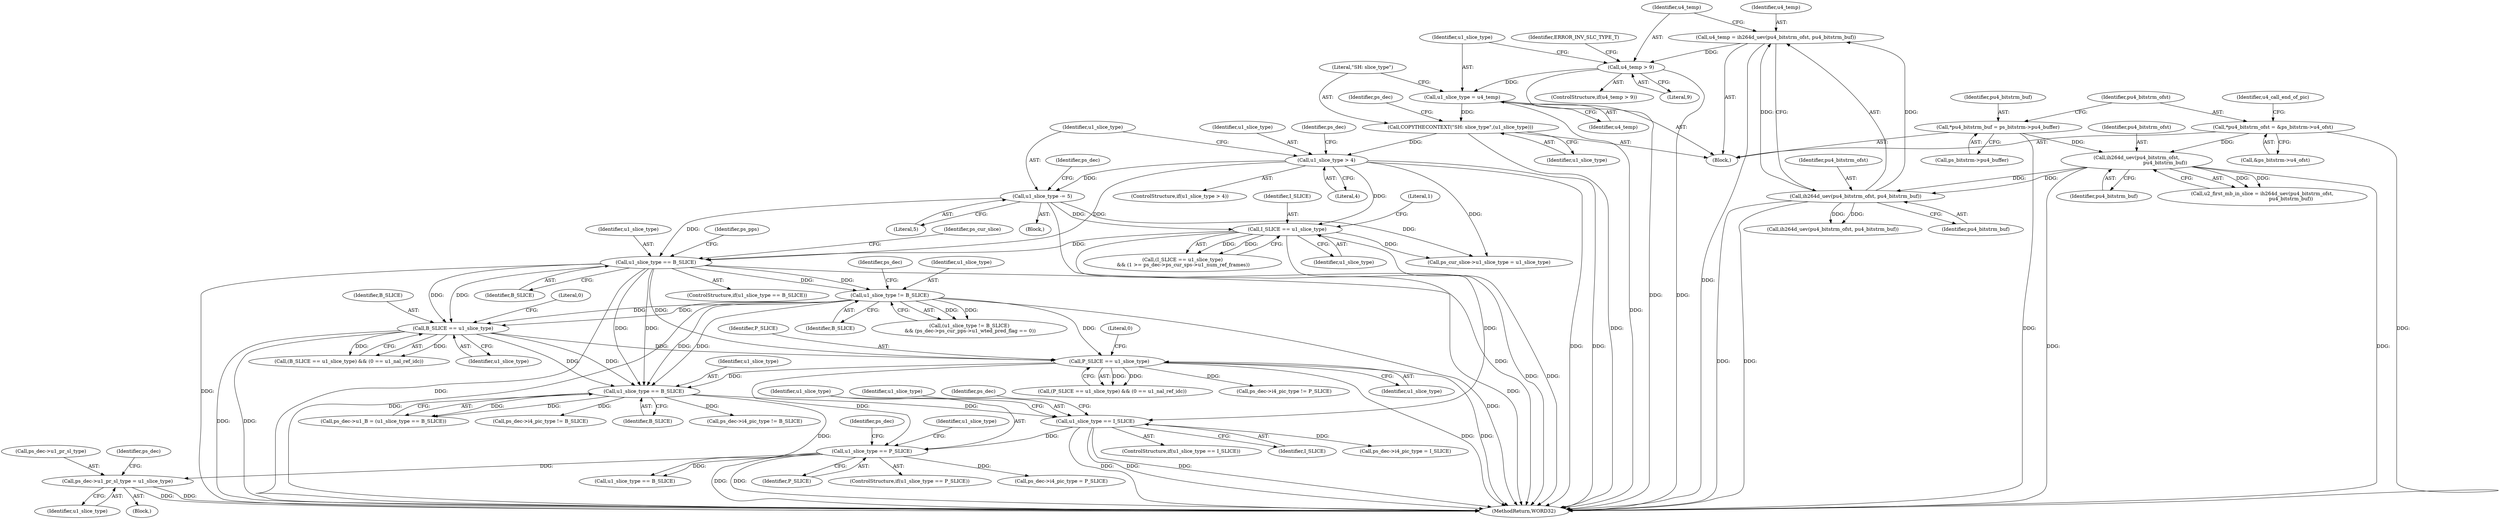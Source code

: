 digraph "0_Android_8b5fd8f24eba5dd19ab2f80ea11a9125aa882ae2@pointer" {
"1002443" [label="(Call,ps_dec->u1_pr_sl_type = u1_slice_type)"];
"1002427" [label="(Call,u1_slice_type == P_SLICE)"];
"1002392" [label="(Call,u1_slice_type == I_SLICE)"];
"1002278" [label="(Call,u1_slice_type == B_SLICE)"];
"1001820" [label="(Call,B_SLICE == u1_slice_type)"];
"1001521" [label="(Call,u1_slice_type == B_SLICE)"];
"1000347" [label="(Call,I_SLICE == u1_slice_type)"];
"1000302" [label="(Call,u1_slice_type -= 5)"];
"1000298" [label="(Call,u1_slice_type > 4)"];
"1000289" [label="(Call,COPYTHECONTEXT(\"SH: slice_type\",(u1_slice_type)))"];
"1000286" [label="(Call,u1_slice_type = u4_temp)"];
"1000281" [label="(Call,u4_temp > 9)"];
"1000275" [label="(Call,u4_temp = ih264d_uev(pu4_bitstrm_ofst, pu4_bitstrm_buf))"];
"1000277" [label="(Call,ih264d_uev(pu4_bitstrm_ofst, pu4_bitstrm_buf))"];
"1000237" [label="(Call,ih264d_uev(pu4_bitstrm_ofst,\n                                     pu4_bitstrm_buf))"];
"1000209" [label="(Call,*pu4_bitstrm_ofst = &ps_bitstrm->u4_ofst)"];
"1000203" [label="(Call,*pu4_bitstrm_buf = ps_bitstrm->pu4_buffer)"];
"1001744" [label="(Call,u1_slice_type != B_SLICE)"];
"1001835" [label="(Call,P_SLICE == u1_slice_type)"];
"1002274" [label="(Call,ps_dec->u1_B = (u1_slice_type == B_SLICE))"];
"1002444" [label="(Call,ps_dec->u1_pr_sl_type)"];
"1002568" [label="(MethodReturn,WORD32)"];
"1001746" [label="(Identifier,B_SLICE)"];
"1000349" [label="(Identifier,u1_slice_type)"];
"1002447" [label="(Identifier,u1_slice_type)"];
"1000301" [label="(Block,)"];
"1000277" [label="(Call,ih264d_uev(pu4_bitstrm_ofst, pu4_bitstrm_buf))"];
"1000210" [label="(Identifier,pu4_bitstrm_ofst)"];
"1000290" [label="(Literal,\"SH: slice_type\")"];
"1002410" [label="(Call,ps_dec->i4_pic_type != B_SLICE)"];
"1000346" [label="(Call,(I_SLICE == u1_slice_type)\n && (1 >= ps_dec->ps_cur_sps->u1_num_ref_frames))"];
"1000211" [label="(Call,&ps_bitstrm->u4_ofst)"];
"1001745" [label="(Identifier,u1_slice_type)"];
"1000304" [label="(Literal,5)"];
"1001839" [label="(Literal,0)"];
"1000275" [label="(Call,u4_temp = ih264d_uev(pu4_bitstrm_ofst, pu4_bitstrm_buf))"];
"1001820" [label="(Call,B_SLICE == u1_slice_type)"];
"1001573" [label="(Identifier,ps_pps)"];
"1002393" [label="(Identifier,u1_slice_type)"];
"1000209" [label="(Call,*pu4_bitstrm_ofst = &ps_bitstrm->u4_ofst)"];
"1002430" [label="(Block,)"];
"1002280" [label="(Identifier,B_SLICE)"];
"1000287" [label="(Identifier,u1_slice_type)"];
"1001743" [label="(Call,(u1_slice_type != B_SLICE)\n && (ps_dec->ps_cur_pps->u1_wted_pred_flag == 0))"];
"1002391" [label="(ControlStructure,if(u1_slice_type == I_SLICE))"];
"1000297" [label="(ControlStructure,if(u1_slice_type > 4))"];
"1000291" [label="(Identifier,u1_slice_type)"];
"1002429" [label="(Identifier,P_SLICE)"];
"1000205" [label="(Call,ps_bitstrm->pu4_buffer)"];
"1001471" [label="(Call,ps_cur_slice->u1_slice_type = u1_slice_type)"];
"1002278" [label="(Call,u1_slice_type == B_SLICE)"];
"1002394" [label="(Identifier,I_SLICE)"];
"1002415" [label="(Call,ps_dec->i4_pic_type != P_SLICE)"];
"1000226" [label="(Identifier,u4_call_end_of_pic)"];
"1000288" [label="(Identifier,u4_temp)"];
"1002443" [label="(Call,ps_dec->u1_pr_sl_type = u1_slice_type)"];
"1000351" [label="(Literal,1)"];
"1000285" [label="(Identifier,ERROR_INV_SLC_TYPE_T)"];
"1000348" [label="(Identifier,I_SLICE)"];
"1000279" [label="(Identifier,pu4_bitstrm_buf)"];
"1002392" [label="(Call,u1_slice_type == I_SLICE)"];
"1002451" [label="(Identifier,ps_dec)"];
"1000281" [label="(Call,u4_temp > 9)"];
"1000294" [label="(Identifier,ps_dec)"];
"1001744" [label="(Call,u1_slice_type != B_SLICE)"];
"1000303" [label="(Identifier,u1_slice_type)"];
"1000204" [label="(Identifier,pu4_bitstrm_buf)"];
"1001822" [label="(Identifier,u1_slice_type)"];
"1000289" [label="(Call,COPYTHECONTEXT(\"SH: slice_type\",(u1_slice_type)))"];
"1000299" [label="(Identifier,u1_slice_type)"];
"1000300" [label="(Literal,4)"];
"1002399" [label="(Identifier,ps_dec)"];
"1001523" [label="(Identifier,B_SLICE)"];
"1001522" [label="(Identifier,u1_slice_type)"];
"1000282" [label="(Identifier,u4_temp)"];
"1000347" [label="(Call,I_SLICE == u1_slice_type)"];
"1001750" [label="(Identifier,ps_dec)"];
"1000283" [label="(Literal,9)"];
"1002426" [label="(ControlStructure,if(u1_slice_type == P_SLICE))"];
"1000280" [label="(ControlStructure,if(u4_temp > 9))"];
"1000276" [label="(Identifier,u4_temp)"];
"1002427" [label="(Call,u1_slice_type == P_SLICE)"];
"1001836" [label="(Identifier,P_SLICE)"];
"1000278" [label="(Identifier,pu4_bitstrm_ofst)"];
"1001819" [label="(Call,(B_SLICE == u1_slice_type) && (0 == u1_nal_ref_idc))"];
"1000166" [label="(Block,)"];
"1001821" [label="(Identifier,B_SLICE)"];
"1001834" [label="(Call,(P_SLICE == u1_slice_type) && (0 == u1_nal_ref_idc))"];
"1000307" [label="(Identifier,ps_dec)"];
"1000316" [label="(Identifier,ps_dec)"];
"1002454" [label="(Call,ps_dec->i4_pic_type = P_SLICE)"];
"1002428" [label="(Identifier,u1_slice_type)"];
"1002461" [label="(Call,u1_slice_type == B_SLICE)"];
"1002420" [label="(Call,ps_dec->i4_pic_type = I_SLICE)"];
"1002279" [label="(Identifier,u1_slice_type)"];
"1001835" [label="(Call,P_SLICE == u1_slice_type)"];
"1000286" [label="(Call,u1_slice_type = u4_temp)"];
"1002462" [label="(Identifier,u1_slice_type)"];
"1000418" [label="(Call,ih264d_uev(pu4_bitstrm_ofst, pu4_bitstrm_buf))"];
"1001837" [label="(Identifier,u1_slice_type)"];
"1002434" [label="(Identifier,ps_dec)"];
"1000203" [label="(Call,*pu4_bitstrm_buf = ps_bitstrm->pu4_buffer)"];
"1000298" [label="(Call,u1_slice_type > 4)"];
"1000237" [label="(Call,ih264d_uev(pu4_bitstrm_ofst,\n                                     pu4_bitstrm_buf))"];
"1000235" [label="(Call,u2_first_mb_in_slice = ih264d_uev(pu4_bitstrm_ofst,\n                                     pu4_bitstrm_buf))"];
"1000238" [label="(Identifier,pu4_bitstrm_ofst)"];
"1001521" [label="(Call,u1_slice_type == B_SLICE)"];
"1001824" [label="(Literal,0)"];
"1002449" [label="(Call,ps_dec->i4_pic_type != B_SLICE)"];
"1001527" [label="(Identifier,ps_cur_slice)"];
"1001520" [label="(ControlStructure,if(u1_slice_type == B_SLICE))"];
"1000302" [label="(Call,u1_slice_type -= 5)"];
"1000239" [label="(Identifier,pu4_bitstrm_buf)"];
"1002443" -> "1002430"  [label="AST: "];
"1002443" -> "1002447"  [label="CFG: "];
"1002444" -> "1002443"  [label="AST: "];
"1002447" -> "1002443"  [label="AST: "];
"1002451" -> "1002443"  [label="CFG: "];
"1002443" -> "1002568"  [label="DDG: "];
"1002443" -> "1002568"  [label="DDG: "];
"1002427" -> "1002443"  [label="DDG: "];
"1002427" -> "1002426"  [label="AST: "];
"1002427" -> "1002429"  [label="CFG: "];
"1002428" -> "1002427"  [label="AST: "];
"1002429" -> "1002427"  [label="AST: "];
"1002434" -> "1002427"  [label="CFG: "];
"1002462" -> "1002427"  [label="CFG: "];
"1002427" -> "1002568"  [label="DDG: "];
"1002427" -> "1002568"  [label="DDG: "];
"1002392" -> "1002427"  [label="DDG: "];
"1001835" -> "1002427"  [label="DDG: "];
"1002427" -> "1002454"  [label="DDG: "];
"1002427" -> "1002461"  [label="DDG: "];
"1002392" -> "1002391"  [label="AST: "];
"1002392" -> "1002394"  [label="CFG: "];
"1002393" -> "1002392"  [label="AST: "];
"1002394" -> "1002392"  [label="AST: "];
"1002399" -> "1002392"  [label="CFG: "];
"1002428" -> "1002392"  [label="CFG: "];
"1002392" -> "1002568"  [label="DDG: "];
"1002392" -> "1002568"  [label="DDG: "];
"1002392" -> "1002568"  [label="DDG: "];
"1002278" -> "1002392"  [label="DDG: "];
"1000347" -> "1002392"  [label="DDG: "];
"1002392" -> "1002420"  [label="DDG: "];
"1002278" -> "1002274"  [label="AST: "];
"1002278" -> "1002280"  [label="CFG: "];
"1002279" -> "1002278"  [label="AST: "];
"1002280" -> "1002278"  [label="AST: "];
"1002274" -> "1002278"  [label="CFG: "];
"1002278" -> "1002274"  [label="DDG: "];
"1002278" -> "1002274"  [label="DDG: "];
"1001820" -> "1002278"  [label="DDG: "];
"1001820" -> "1002278"  [label="DDG: "];
"1001521" -> "1002278"  [label="DDG: "];
"1001521" -> "1002278"  [label="DDG: "];
"1001835" -> "1002278"  [label="DDG: "];
"1001744" -> "1002278"  [label="DDG: "];
"1001744" -> "1002278"  [label="DDG: "];
"1002278" -> "1002410"  [label="DDG: "];
"1002278" -> "1002449"  [label="DDG: "];
"1002278" -> "1002461"  [label="DDG: "];
"1001820" -> "1001819"  [label="AST: "];
"1001820" -> "1001822"  [label="CFG: "];
"1001821" -> "1001820"  [label="AST: "];
"1001822" -> "1001820"  [label="AST: "];
"1001824" -> "1001820"  [label="CFG: "];
"1001819" -> "1001820"  [label="CFG: "];
"1001820" -> "1002568"  [label="DDG: "];
"1001820" -> "1002568"  [label="DDG: "];
"1001820" -> "1001819"  [label="DDG: "];
"1001820" -> "1001819"  [label="DDG: "];
"1001521" -> "1001820"  [label="DDG: "];
"1001521" -> "1001820"  [label="DDG: "];
"1001744" -> "1001820"  [label="DDG: "];
"1001744" -> "1001820"  [label="DDG: "];
"1001820" -> "1001835"  [label="DDG: "];
"1001521" -> "1001520"  [label="AST: "];
"1001521" -> "1001523"  [label="CFG: "];
"1001522" -> "1001521"  [label="AST: "];
"1001523" -> "1001521"  [label="AST: "];
"1001527" -> "1001521"  [label="CFG: "];
"1001573" -> "1001521"  [label="CFG: "];
"1001521" -> "1002568"  [label="DDG: "];
"1001521" -> "1002568"  [label="DDG: "];
"1001521" -> "1002568"  [label="DDG: "];
"1000347" -> "1001521"  [label="DDG: "];
"1000302" -> "1001521"  [label="DDG: "];
"1000298" -> "1001521"  [label="DDG: "];
"1001521" -> "1001744"  [label="DDG: "];
"1001521" -> "1001744"  [label="DDG: "];
"1001521" -> "1001835"  [label="DDG: "];
"1000347" -> "1000346"  [label="AST: "];
"1000347" -> "1000349"  [label="CFG: "];
"1000348" -> "1000347"  [label="AST: "];
"1000349" -> "1000347"  [label="AST: "];
"1000351" -> "1000347"  [label="CFG: "];
"1000346" -> "1000347"  [label="CFG: "];
"1000347" -> "1002568"  [label="DDG: "];
"1000347" -> "1002568"  [label="DDG: "];
"1000347" -> "1000346"  [label="DDG: "];
"1000347" -> "1000346"  [label="DDG: "];
"1000302" -> "1000347"  [label="DDG: "];
"1000298" -> "1000347"  [label="DDG: "];
"1000347" -> "1001471"  [label="DDG: "];
"1000302" -> "1000301"  [label="AST: "];
"1000302" -> "1000304"  [label="CFG: "];
"1000303" -> "1000302"  [label="AST: "];
"1000304" -> "1000302"  [label="AST: "];
"1000307" -> "1000302"  [label="CFG: "];
"1000302" -> "1002568"  [label="DDG: "];
"1000298" -> "1000302"  [label="DDG: "];
"1000302" -> "1001471"  [label="DDG: "];
"1000298" -> "1000297"  [label="AST: "];
"1000298" -> "1000300"  [label="CFG: "];
"1000299" -> "1000298"  [label="AST: "];
"1000300" -> "1000298"  [label="AST: "];
"1000303" -> "1000298"  [label="CFG: "];
"1000316" -> "1000298"  [label="CFG: "];
"1000298" -> "1002568"  [label="DDG: "];
"1000298" -> "1002568"  [label="DDG: "];
"1000289" -> "1000298"  [label="DDG: "];
"1000298" -> "1001471"  [label="DDG: "];
"1000289" -> "1000166"  [label="AST: "];
"1000289" -> "1000291"  [label="CFG: "];
"1000290" -> "1000289"  [label="AST: "];
"1000291" -> "1000289"  [label="AST: "];
"1000294" -> "1000289"  [label="CFG: "];
"1000289" -> "1002568"  [label="DDG: "];
"1000286" -> "1000289"  [label="DDG: "];
"1000286" -> "1000166"  [label="AST: "];
"1000286" -> "1000288"  [label="CFG: "];
"1000287" -> "1000286"  [label="AST: "];
"1000288" -> "1000286"  [label="AST: "];
"1000290" -> "1000286"  [label="CFG: "];
"1000286" -> "1002568"  [label="DDG: "];
"1000281" -> "1000286"  [label="DDG: "];
"1000281" -> "1000280"  [label="AST: "];
"1000281" -> "1000283"  [label="CFG: "];
"1000282" -> "1000281"  [label="AST: "];
"1000283" -> "1000281"  [label="AST: "];
"1000285" -> "1000281"  [label="CFG: "];
"1000287" -> "1000281"  [label="CFG: "];
"1000281" -> "1002568"  [label="DDG: "];
"1000281" -> "1002568"  [label="DDG: "];
"1000275" -> "1000281"  [label="DDG: "];
"1000275" -> "1000166"  [label="AST: "];
"1000275" -> "1000277"  [label="CFG: "];
"1000276" -> "1000275"  [label="AST: "];
"1000277" -> "1000275"  [label="AST: "];
"1000282" -> "1000275"  [label="CFG: "];
"1000275" -> "1002568"  [label="DDG: "];
"1000277" -> "1000275"  [label="DDG: "];
"1000277" -> "1000275"  [label="DDG: "];
"1000277" -> "1000279"  [label="CFG: "];
"1000278" -> "1000277"  [label="AST: "];
"1000279" -> "1000277"  [label="AST: "];
"1000277" -> "1002568"  [label="DDG: "];
"1000277" -> "1002568"  [label="DDG: "];
"1000237" -> "1000277"  [label="DDG: "];
"1000237" -> "1000277"  [label="DDG: "];
"1000277" -> "1000418"  [label="DDG: "];
"1000277" -> "1000418"  [label="DDG: "];
"1000237" -> "1000235"  [label="AST: "];
"1000237" -> "1000239"  [label="CFG: "];
"1000238" -> "1000237"  [label="AST: "];
"1000239" -> "1000237"  [label="AST: "];
"1000235" -> "1000237"  [label="CFG: "];
"1000237" -> "1002568"  [label="DDG: "];
"1000237" -> "1002568"  [label="DDG: "];
"1000237" -> "1000235"  [label="DDG: "];
"1000237" -> "1000235"  [label="DDG: "];
"1000209" -> "1000237"  [label="DDG: "];
"1000203" -> "1000237"  [label="DDG: "];
"1000209" -> "1000166"  [label="AST: "];
"1000209" -> "1000211"  [label="CFG: "];
"1000210" -> "1000209"  [label="AST: "];
"1000211" -> "1000209"  [label="AST: "];
"1000226" -> "1000209"  [label="CFG: "];
"1000209" -> "1002568"  [label="DDG: "];
"1000203" -> "1000166"  [label="AST: "];
"1000203" -> "1000205"  [label="CFG: "];
"1000204" -> "1000203"  [label="AST: "];
"1000205" -> "1000203"  [label="AST: "];
"1000210" -> "1000203"  [label="CFG: "];
"1000203" -> "1002568"  [label="DDG: "];
"1001744" -> "1001743"  [label="AST: "];
"1001744" -> "1001746"  [label="CFG: "];
"1001745" -> "1001744"  [label="AST: "];
"1001746" -> "1001744"  [label="AST: "];
"1001750" -> "1001744"  [label="CFG: "];
"1001743" -> "1001744"  [label="CFG: "];
"1001744" -> "1002568"  [label="DDG: "];
"1001744" -> "1002568"  [label="DDG: "];
"1001744" -> "1001743"  [label="DDG: "];
"1001744" -> "1001743"  [label="DDG: "];
"1001744" -> "1001835"  [label="DDG: "];
"1001835" -> "1001834"  [label="AST: "];
"1001835" -> "1001837"  [label="CFG: "];
"1001836" -> "1001835"  [label="AST: "];
"1001837" -> "1001835"  [label="AST: "];
"1001839" -> "1001835"  [label="CFG: "];
"1001834" -> "1001835"  [label="CFG: "];
"1001835" -> "1002568"  [label="DDG: "];
"1001835" -> "1002568"  [label="DDG: "];
"1001835" -> "1001834"  [label="DDG: "];
"1001835" -> "1001834"  [label="DDG: "];
"1001835" -> "1002415"  [label="DDG: "];
}
